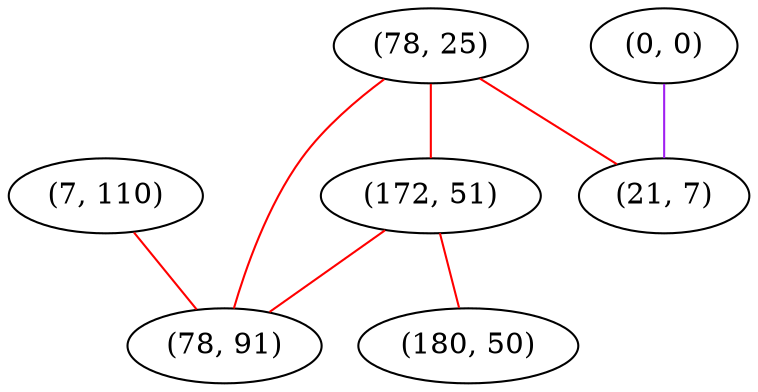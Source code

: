 graph "" {
"(7, 110)";
"(0, 0)";
"(78, 25)";
"(172, 51)";
"(78, 91)";
"(180, 50)";
"(21, 7)";
"(7, 110)" -- "(78, 91)"  [color=red, key=0, weight=1];
"(0, 0)" -- "(21, 7)"  [color=purple, key=0, weight=4];
"(78, 25)" -- "(78, 91)"  [color=red, key=0, weight=1];
"(78, 25)" -- "(21, 7)"  [color=red, key=0, weight=1];
"(78, 25)" -- "(172, 51)"  [color=red, key=0, weight=1];
"(172, 51)" -- "(78, 91)"  [color=red, key=0, weight=1];
"(172, 51)" -- "(180, 50)"  [color=red, key=0, weight=1];
}
